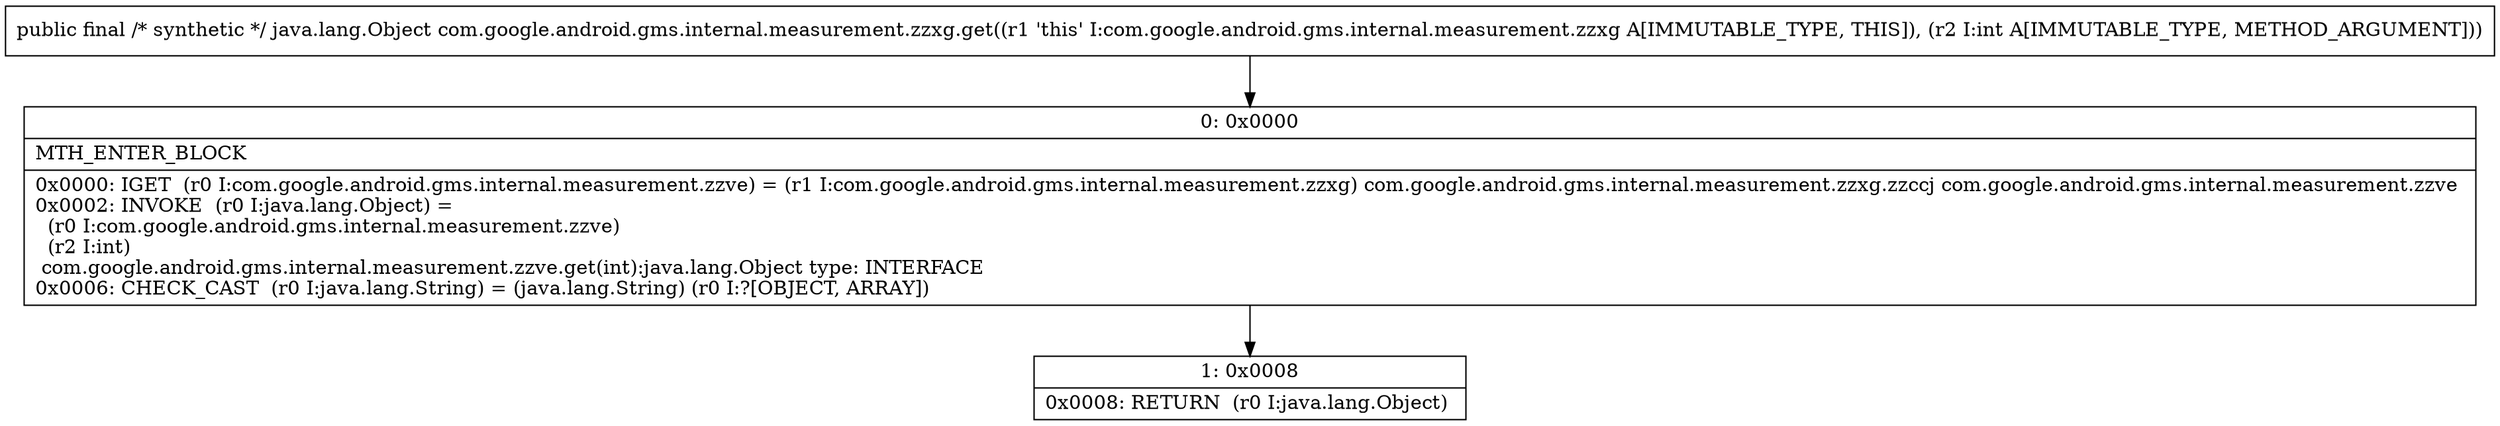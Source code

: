 digraph "CFG forcom.google.android.gms.internal.measurement.zzxg.get(I)Ljava\/lang\/Object;" {
Node_0 [shape=record,label="{0\:\ 0x0000|MTH_ENTER_BLOCK\l|0x0000: IGET  (r0 I:com.google.android.gms.internal.measurement.zzve) = (r1 I:com.google.android.gms.internal.measurement.zzxg) com.google.android.gms.internal.measurement.zzxg.zzccj com.google.android.gms.internal.measurement.zzve \l0x0002: INVOKE  (r0 I:java.lang.Object) = \l  (r0 I:com.google.android.gms.internal.measurement.zzve)\l  (r2 I:int)\l com.google.android.gms.internal.measurement.zzve.get(int):java.lang.Object type: INTERFACE \l0x0006: CHECK_CAST  (r0 I:java.lang.String) = (java.lang.String) (r0 I:?[OBJECT, ARRAY]) \l}"];
Node_1 [shape=record,label="{1\:\ 0x0008|0x0008: RETURN  (r0 I:java.lang.Object) \l}"];
MethodNode[shape=record,label="{public final \/* synthetic *\/ java.lang.Object com.google.android.gms.internal.measurement.zzxg.get((r1 'this' I:com.google.android.gms.internal.measurement.zzxg A[IMMUTABLE_TYPE, THIS]), (r2 I:int A[IMMUTABLE_TYPE, METHOD_ARGUMENT])) }"];
MethodNode -> Node_0;
Node_0 -> Node_1;
}

